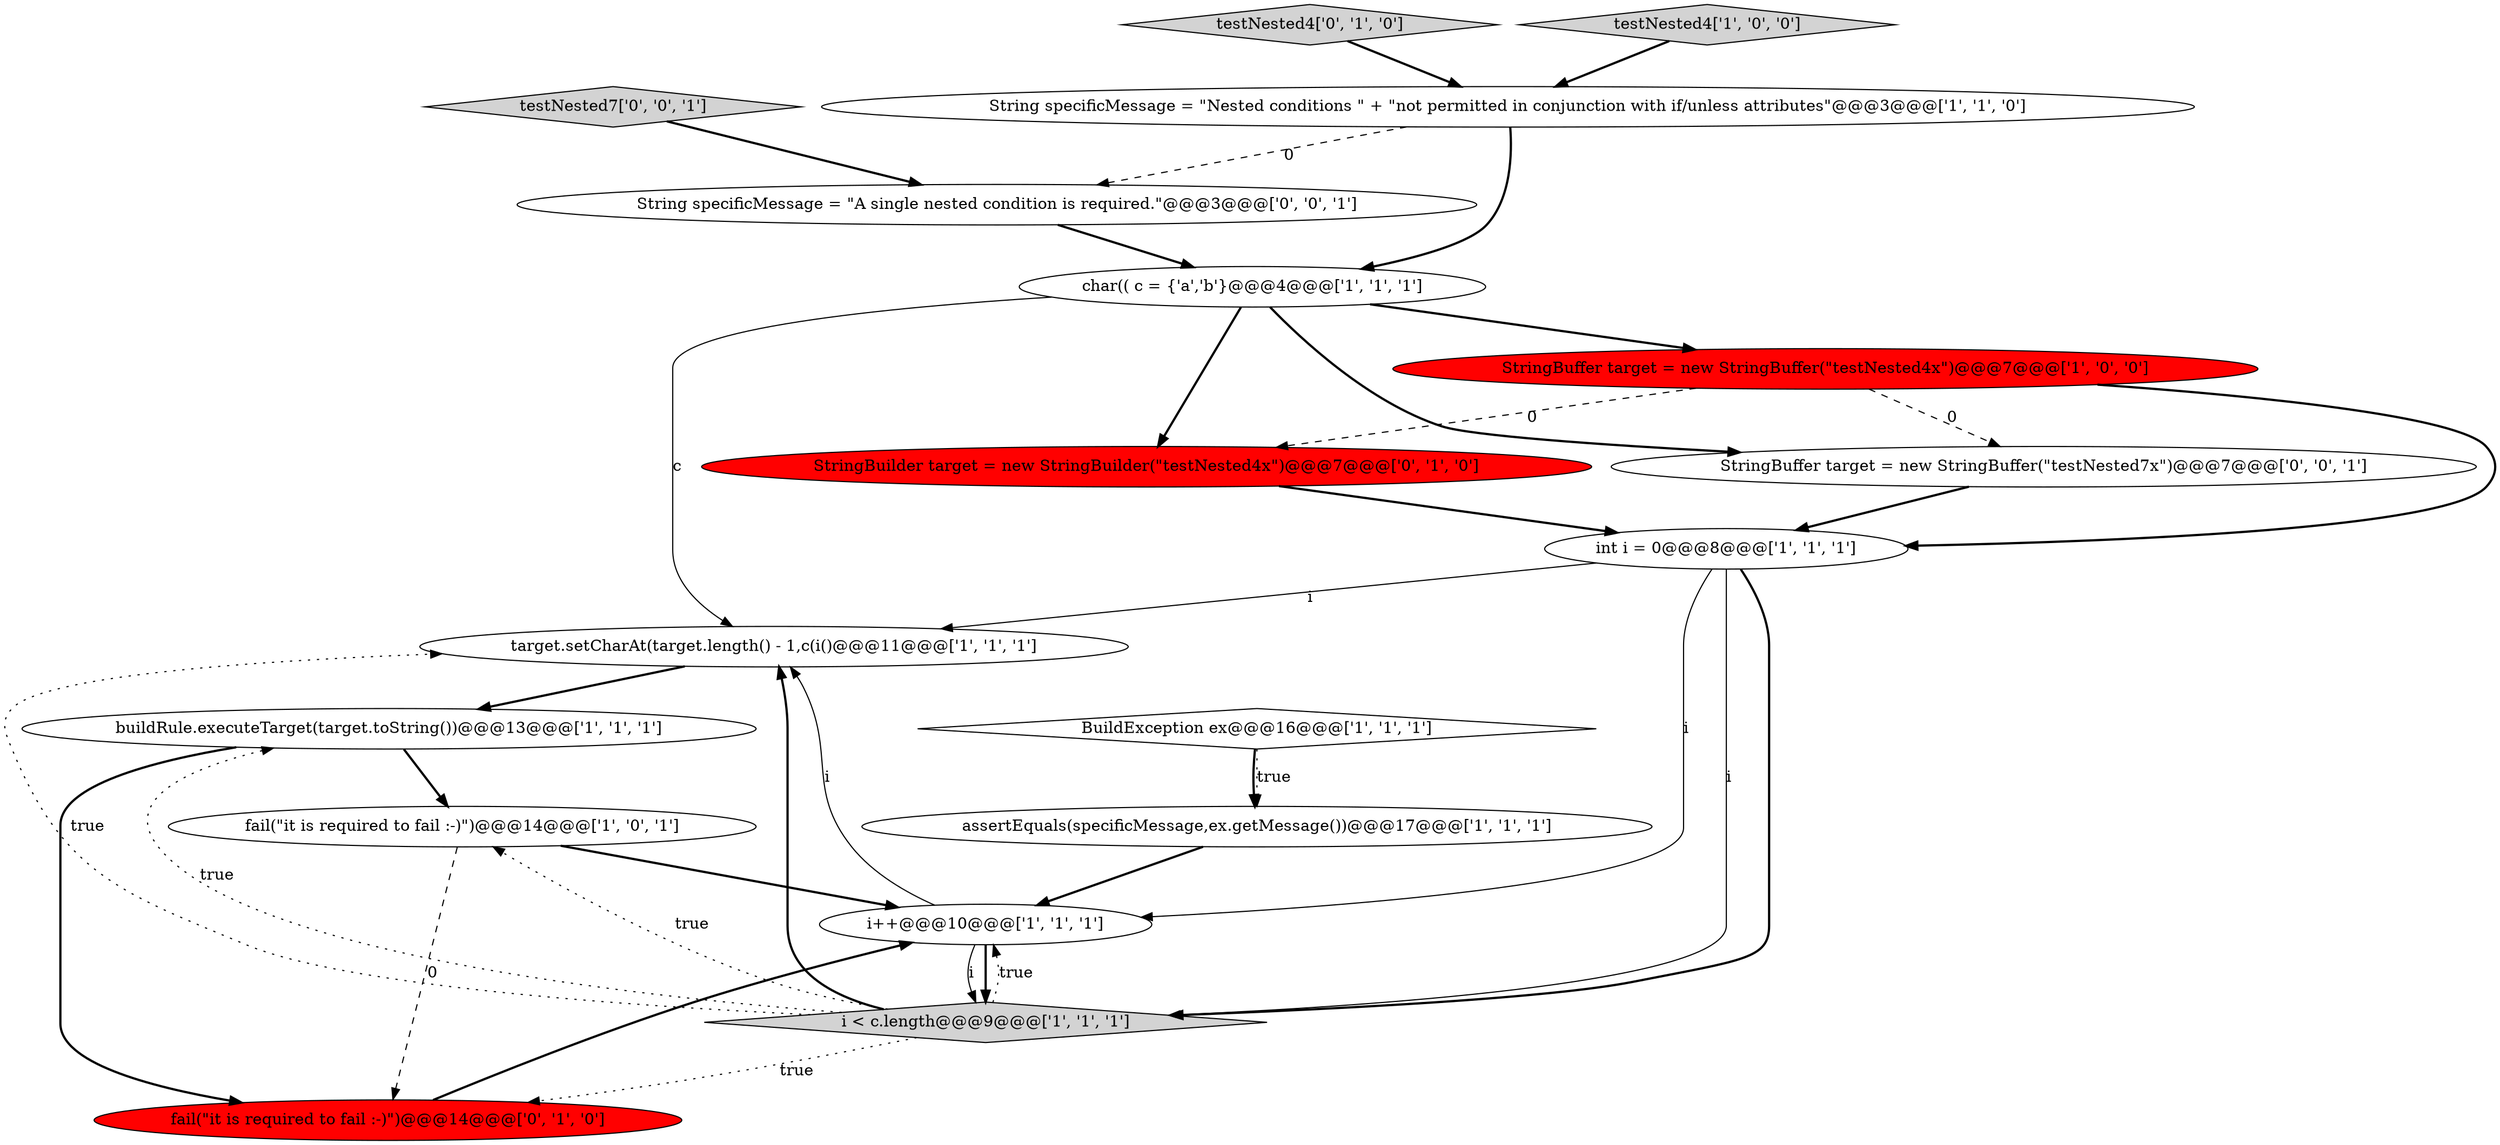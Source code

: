 digraph {
7 [style = filled, label = "char(( c = {'a','b'}@@@4@@@['1', '1', '1']", fillcolor = white, shape = ellipse image = "AAA0AAABBB1BBB"];
11 [style = filled, label = "int i = 0@@@8@@@['1', '1', '1']", fillcolor = white, shape = ellipse image = "AAA0AAABBB1BBB"];
0 [style = filled, label = "fail(\"it is required to fail :-)\")@@@14@@@['1', '0', '1']", fillcolor = white, shape = ellipse image = "AAA0AAABBB1BBB"];
14 [style = filled, label = "testNested4['0', '1', '0']", fillcolor = lightgray, shape = diamond image = "AAA0AAABBB2BBB"];
1 [style = filled, label = "assertEquals(specificMessage,ex.getMessage())@@@17@@@['1', '1', '1']", fillcolor = white, shape = ellipse image = "AAA0AAABBB1BBB"];
15 [style = filled, label = "testNested7['0', '0', '1']", fillcolor = lightgray, shape = diamond image = "AAA0AAABBB3BBB"];
17 [style = filled, label = "String specificMessage = \"A single nested condition is required.\"@@@3@@@['0', '0', '1']", fillcolor = white, shape = ellipse image = "AAA0AAABBB3BBB"];
6 [style = filled, label = "String specificMessage = \"Nested conditions \" + \"not permitted in conjunction with if/unless attributes\"@@@3@@@['1', '1', '0']", fillcolor = white, shape = ellipse image = "AAA0AAABBB1BBB"];
2 [style = filled, label = "i++@@@10@@@['1', '1', '1']", fillcolor = white, shape = ellipse image = "AAA0AAABBB1BBB"];
5 [style = filled, label = "testNested4['1', '0', '0']", fillcolor = lightgray, shape = diamond image = "AAA0AAABBB1BBB"];
9 [style = filled, label = "target.setCharAt(target.length() - 1,c(i()@@@11@@@['1', '1', '1']", fillcolor = white, shape = ellipse image = "AAA0AAABBB1BBB"];
10 [style = filled, label = "StringBuffer target = new StringBuffer(\"testNested4x\")@@@7@@@['1', '0', '0']", fillcolor = red, shape = ellipse image = "AAA1AAABBB1BBB"];
8 [style = filled, label = "i < c.length@@@9@@@['1', '1', '1']", fillcolor = lightgray, shape = diamond image = "AAA0AAABBB1BBB"];
12 [style = filled, label = "StringBuilder target = new StringBuilder(\"testNested4x\")@@@7@@@['0', '1', '0']", fillcolor = red, shape = ellipse image = "AAA1AAABBB2BBB"];
13 [style = filled, label = "fail(\"it is required to fail :-)\")@@@14@@@['0', '1', '0']", fillcolor = red, shape = ellipse image = "AAA1AAABBB2BBB"];
16 [style = filled, label = "StringBuffer target = new StringBuffer(\"testNested7x\")@@@7@@@['0', '0', '1']", fillcolor = white, shape = ellipse image = "AAA0AAABBB3BBB"];
3 [style = filled, label = "BuildException ex@@@16@@@['1', '1', '1']", fillcolor = white, shape = diamond image = "AAA0AAABBB1BBB"];
4 [style = filled, label = "buildRule.executeTarget(target.toString())@@@13@@@['1', '1', '1']", fillcolor = white, shape = ellipse image = "AAA0AAABBB1BBB"];
2->9 [style = solid, label="i"];
16->11 [style = bold, label=""];
3->1 [style = bold, label=""];
7->10 [style = bold, label=""];
7->12 [style = bold, label=""];
8->2 [style = dotted, label="true"];
9->4 [style = bold, label=""];
4->13 [style = bold, label=""];
0->2 [style = bold, label=""];
12->11 [style = bold, label=""];
10->12 [style = dashed, label="0"];
11->9 [style = solid, label="i"];
6->17 [style = dashed, label="0"];
8->4 [style = dotted, label="true"];
2->8 [style = solid, label="i"];
4->0 [style = bold, label=""];
17->7 [style = bold, label=""];
15->17 [style = bold, label=""];
5->6 [style = bold, label=""];
11->8 [style = solid, label="i"];
0->13 [style = dashed, label="0"];
7->16 [style = bold, label=""];
11->2 [style = solid, label="i"];
8->9 [style = bold, label=""];
11->8 [style = bold, label=""];
7->9 [style = solid, label="c"];
8->0 [style = dotted, label="true"];
1->2 [style = bold, label=""];
8->13 [style = dotted, label="true"];
10->16 [style = dashed, label="0"];
8->9 [style = dotted, label="true"];
6->7 [style = bold, label=""];
3->1 [style = dotted, label="true"];
14->6 [style = bold, label=""];
2->8 [style = bold, label=""];
13->2 [style = bold, label=""];
10->11 [style = bold, label=""];
}
